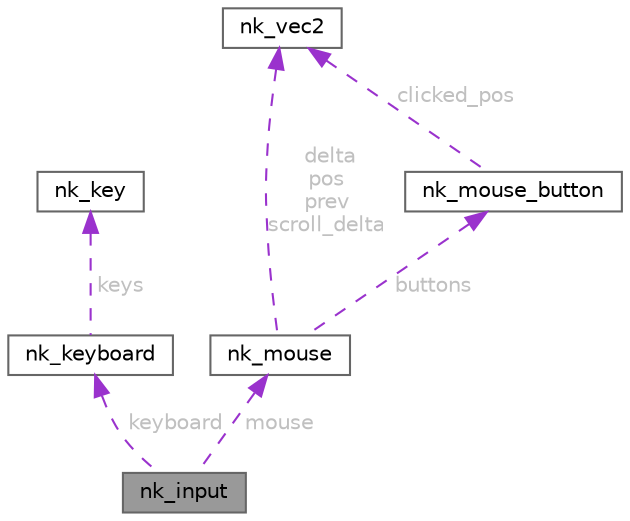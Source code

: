 digraph "nk_input"
{
 // LATEX_PDF_SIZE
  bgcolor="transparent";
  edge [fontname=Helvetica,fontsize=10,labelfontname=Helvetica,labelfontsize=10];
  node [fontname=Helvetica,fontsize=10,shape=box,height=0.2,width=0.4];
  Node1 [id="Node000001",label="nk_input",height=0.2,width=0.4,color="gray40", fillcolor="grey60", style="filled", fontcolor="black",tooltip=" "];
  Node2 -> Node1 [id="edge1_Node000001_Node000002",dir="back",color="darkorchid3",style="dashed",tooltip=" ",label=" keyboard",fontcolor="grey" ];
  Node2 [id="Node000002",label="nk_keyboard",height=0.2,width=0.4,color="gray40", fillcolor="white", style="filled",URL="$structnk__keyboard.html",tooltip=" "];
  Node3 -> Node2 [id="edge2_Node000002_Node000003",dir="back",color="darkorchid3",style="dashed",tooltip=" ",label=" keys",fontcolor="grey" ];
  Node3 [id="Node000003",label="nk_key",height=0.2,width=0.4,color="gray40", fillcolor="white", style="filled",URL="$structnk__key.html",tooltip=" "];
  Node4 -> Node1 [id="edge3_Node000001_Node000004",dir="back",color="darkorchid3",style="dashed",tooltip=" ",label=" mouse",fontcolor="grey" ];
  Node4 [id="Node000004",label="nk_mouse",height=0.2,width=0.4,color="gray40", fillcolor="white", style="filled",URL="$structnk__mouse.html",tooltip=" "];
  Node5 -> Node4 [id="edge4_Node000004_Node000005",dir="back",color="darkorchid3",style="dashed",tooltip=" ",label=" buttons",fontcolor="grey" ];
  Node5 [id="Node000005",label="nk_mouse_button",height=0.2,width=0.4,color="gray40", fillcolor="white", style="filled",URL="$structnk__mouse__button.html",tooltip=" "];
  Node6 -> Node5 [id="edge5_Node000005_Node000006",dir="back",color="darkorchid3",style="dashed",tooltip=" ",label=" clicked_pos",fontcolor="grey" ];
  Node6 [id="Node000006",label="nk_vec2",height=0.2,width=0.4,color="gray40", fillcolor="white", style="filled",URL="$structnk__vec2.html",tooltip=" "];
  Node6 -> Node4 [id="edge6_Node000004_Node000006",dir="back",color="darkorchid3",style="dashed",tooltip=" ",label=" delta\npos\nprev\nscroll_delta",fontcolor="grey" ];
}
